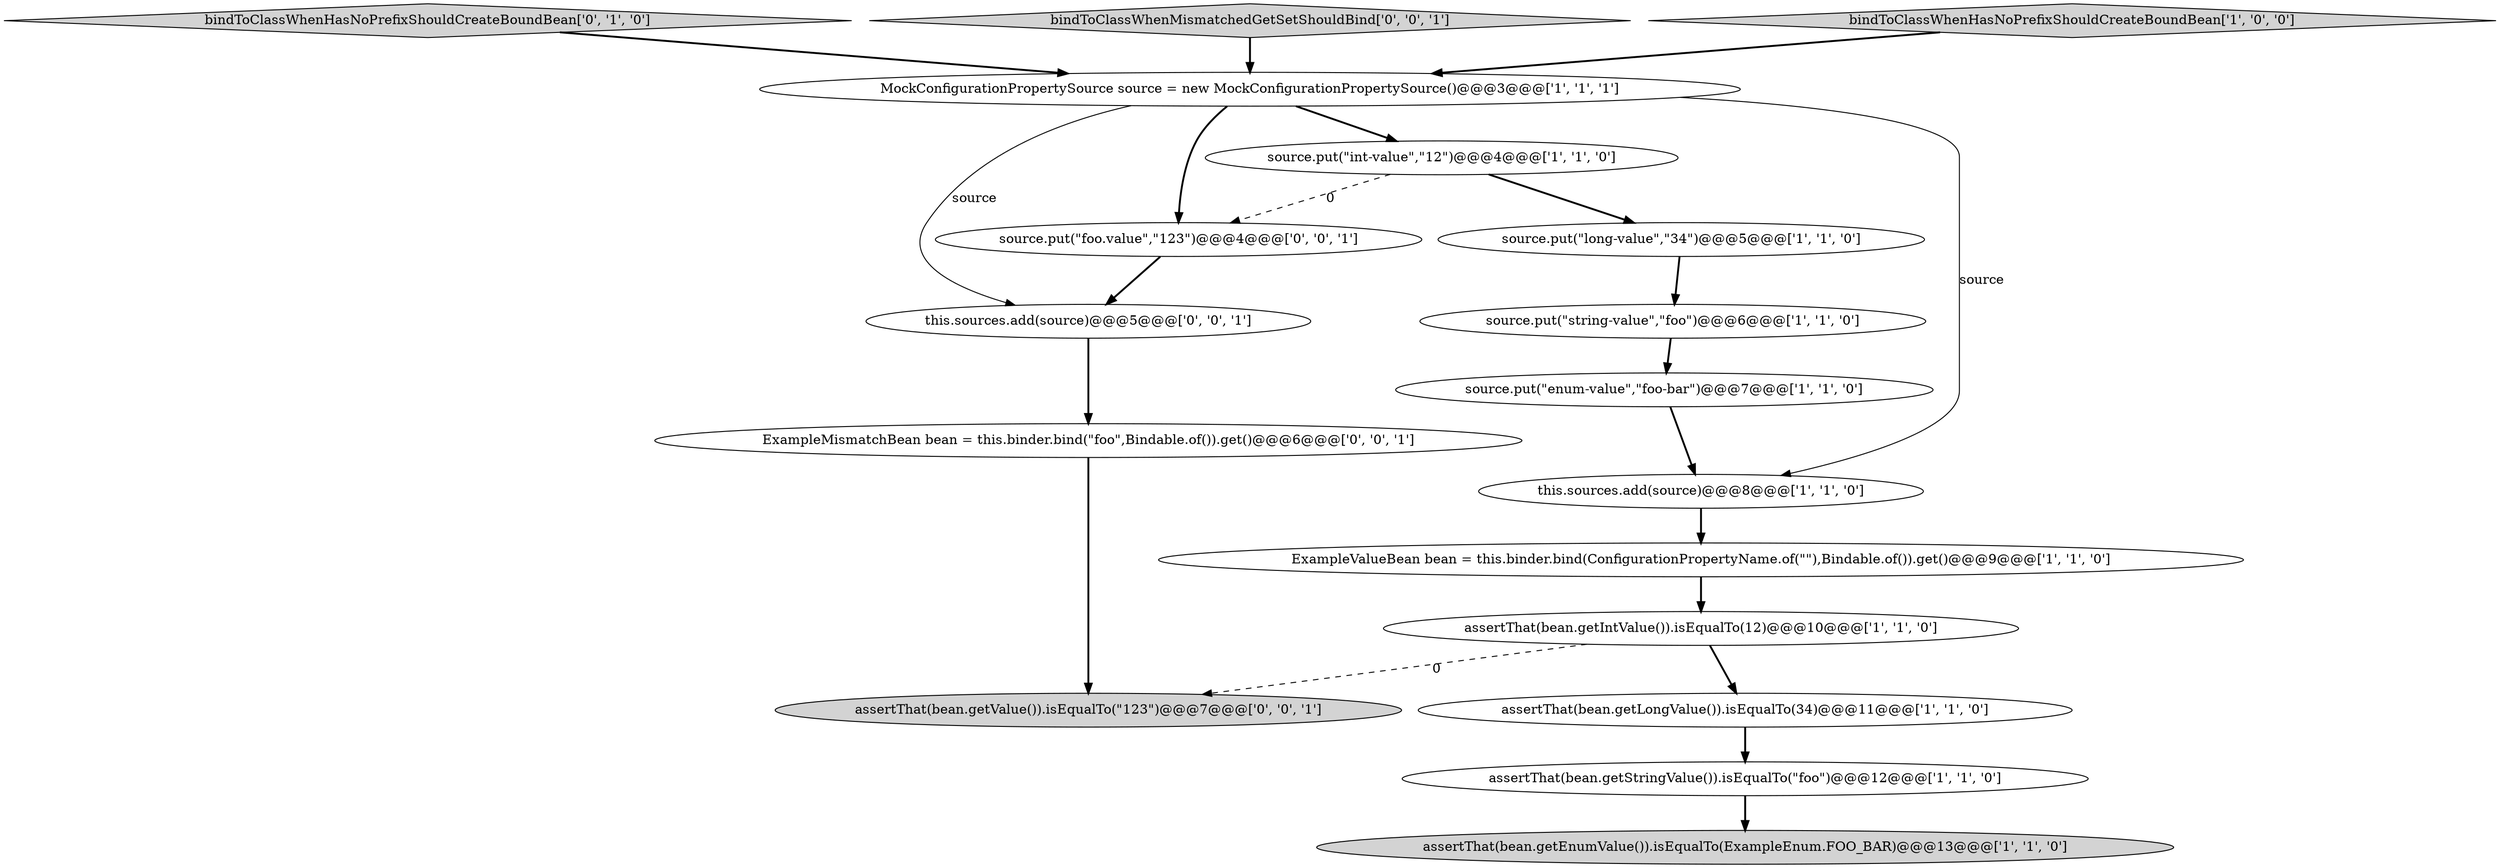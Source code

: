 digraph {
14 [style = filled, label = "this.sources.add(source)@@@5@@@['0', '0', '1']", fillcolor = white, shape = ellipse image = "AAA0AAABBB3BBB"];
2 [style = filled, label = "assertThat(bean.getIntValue()).isEqualTo(12)@@@10@@@['1', '1', '0']", fillcolor = white, shape = ellipse image = "AAA0AAABBB1BBB"];
12 [style = filled, label = "bindToClassWhenHasNoPrefixShouldCreateBoundBean['0', '1', '0']", fillcolor = lightgray, shape = diamond image = "AAA0AAABBB2BBB"];
8 [style = filled, label = "source.put(\"int-value\",\"12\")@@@4@@@['1', '1', '0']", fillcolor = white, shape = ellipse image = "AAA0AAABBB1BBB"];
0 [style = filled, label = "this.sources.add(source)@@@8@@@['1', '1', '0']", fillcolor = white, shape = ellipse image = "AAA0AAABBB1BBB"];
5 [style = filled, label = "assertThat(bean.getLongValue()).isEqualTo(34)@@@11@@@['1', '1', '0']", fillcolor = white, shape = ellipse image = "AAA0AAABBB1BBB"];
15 [style = filled, label = "ExampleMismatchBean bean = this.binder.bind(\"foo\",Bindable.of()).get()@@@6@@@['0', '0', '1']", fillcolor = white, shape = ellipse image = "AAA0AAABBB3BBB"];
7 [style = filled, label = "source.put(\"string-value\",\"foo\")@@@6@@@['1', '1', '0']", fillcolor = white, shape = ellipse image = "AAA0AAABBB1BBB"];
9 [style = filled, label = "source.put(\"long-value\",\"34\")@@@5@@@['1', '1', '0']", fillcolor = white, shape = ellipse image = "AAA0AAABBB1BBB"];
3 [style = filled, label = "ExampleValueBean bean = this.binder.bind(ConfigurationPropertyName.of(\"\"),Bindable.of()).get()@@@9@@@['1', '1', '0']", fillcolor = white, shape = ellipse image = "AAA0AAABBB1BBB"];
10 [style = filled, label = "MockConfigurationPropertySource source = new MockConfigurationPropertySource()@@@3@@@['1', '1', '1']", fillcolor = white, shape = ellipse image = "AAA0AAABBB1BBB"];
11 [style = filled, label = "assertThat(bean.getEnumValue()).isEqualTo(ExampleEnum.FOO_BAR)@@@13@@@['1', '1', '0']", fillcolor = lightgray, shape = ellipse image = "AAA0AAABBB1BBB"];
13 [style = filled, label = "bindToClassWhenMismatchedGetSetShouldBind['0', '0', '1']", fillcolor = lightgray, shape = diamond image = "AAA0AAABBB3BBB"];
1 [style = filled, label = "source.put(\"enum-value\",\"foo-bar\")@@@7@@@['1', '1', '0']", fillcolor = white, shape = ellipse image = "AAA0AAABBB1BBB"];
16 [style = filled, label = "source.put(\"foo.value\",\"123\")@@@4@@@['0', '0', '1']", fillcolor = white, shape = ellipse image = "AAA0AAABBB3BBB"];
17 [style = filled, label = "assertThat(bean.getValue()).isEqualTo(\"123\")@@@7@@@['0', '0', '1']", fillcolor = lightgray, shape = ellipse image = "AAA0AAABBB3BBB"];
6 [style = filled, label = "bindToClassWhenHasNoPrefixShouldCreateBoundBean['1', '0', '0']", fillcolor = lightgray, shape = diamond image = "AAA0AAABBB1BBB"];
4 [style = filled, label = "assertThat(bean.getStringValue()).isEqualTo(\"foo\")@@@12@@@['1', '1', '0']", fillcolor = white, shape = ellipse image = "AAA0AAABBB1BBB"];
0->3 [style = bold, label=""];
13->10 [style = bold, label=""];
8->16 [style = dashed, label="0"];
7->1 [style = bold, label=""];
10->14 [style = solid, label="source"];
1->0 [style = bold, label=""];
9->7 [style = bold, label=""];
2->17 [style = dashed, label="0"];
15->17 [style = bold, label=""];
12->10 [style = bold, label=""];
10->8 [style = bold, label=""];
3->2 [style = bold, label=""];
10->16 [style = bold, label=""];
6->10 [style = bold, label=""];
5->4 [style = bold, label=""];
8->9 [style = bold, label=""];
16->14 [style = bold, label=""];
10->0 [style = solid, label="source"];
14->15 [style = bold, label=""];
4->11 [style = bold, label=""];
2->5 [style = bold, label=""];
}
